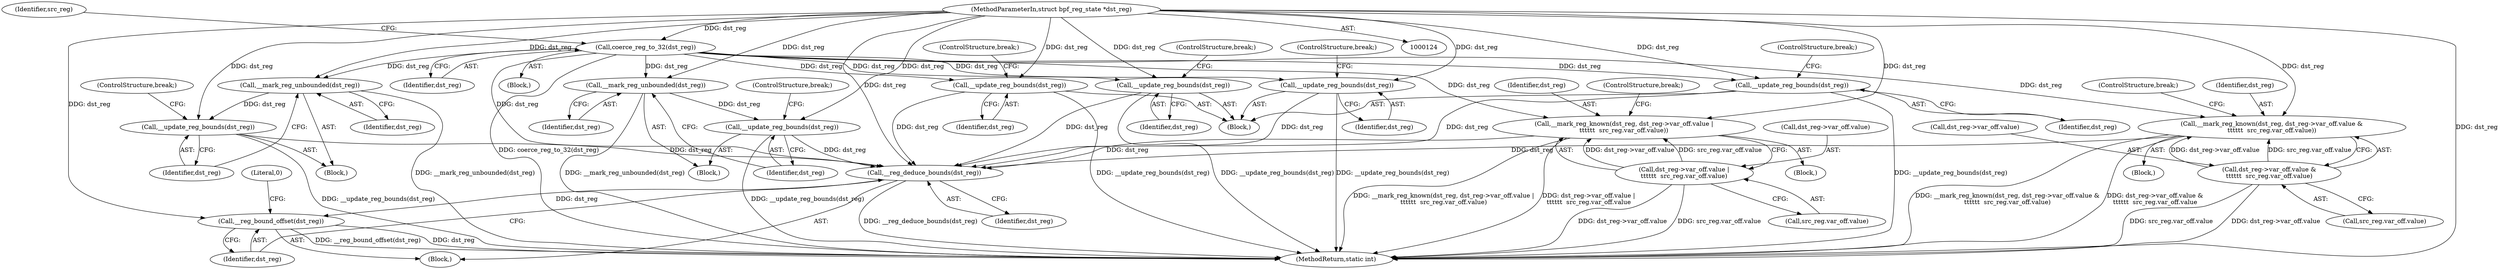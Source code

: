 digraph "0_linux_4374f256ce8182019353c0c639bb8d0695b4c941@pointer" {
"1000763" [label="(Call,__reg_deduce_bounds(dst_reg))"];
"1000454" [label="(Call,__mark_reg_known(dst_reg, dst_reg->var_off.value &\n\t\t\t\t\t\t  src_reg.var_off.value))"];
"1000156" [label="(Call,coerce_reg_to_32(dst_reg))"];
"1000127" [label="(MethodParameterIn,struct bpf_reg_state *dst_reg)"];
"1000456" [label="(Call,dst_reg->var_off.value &\n\t\t\t\t\t\t  src_reg.var_off.value)"];
"1000629" [label="(Call,__update_reg_bounds(dst_reg))"];
"1000401" [label="(Call,__update_reg_bounds(dst_reg))"];
"1000399" [label="(Call,__mark_reg_unbounded(dst_reg))"];
"1000752" [label="(Call,__update_reg_bounds(dst_reg))"];
"1000543" [label="(Call,__mark_reg_known(dst_reg, dst_reg->var_off.value |\n\t\t\t\t\t\t  src_reg.var_off.value))"];
"1000545" [label="(Call,dst_reg->var_off.value |\n\t\t\t\t\t\t  src_reg.var_off.value)"];
"1000697" [label="(Call,__update_reg_bounds(dst_reg))"];
"1000534" [label="(Call,__update_reg_bounds(dst_reg))"];
"1000385" [label="(Call,__update_reg_bounds(dst_reg))"];
"1000383" [label="(Call,__mark_reg_unbounded(dst_reg))"];
"1000765" [label="(Call,__reg_bound_offset(dst_reg))"];
"1000697" [label="(Call,__update_reg_bounds(dst_reg))"];
"1000160" [label="(Identifier,src_reg)"];
"1000630" [label="(Identifier,dst_reg)"];
"1000543" [label="(Call,__mark_reg_known(dst_reg, dst_reg->var_off.value |\n\t\t\t\t\t\t  src_reg.var_off.value))"];
"1000454" [label="(Call,__mark_reg_known(dst_reg, dst_reg->var_off.value &\n\t\t\t\t\t\t  src_reg.var_off.value))"];
"1000401" [label="(Call,__update_reg_bounds(dst_reg))"];
"1000157" [label="(Identifier,dst_reg)"];
"1000403" [label="(ControlStructure,break;)"];
"1000382" [label="(Block,)"];
"1000129" [label="(Block,)"];
"1000457" [label="(Call,dst_reg->var_off.value)"];
"1000768" [label="(Literal,0)"];
"1000156" [label="(Call,coerce_reg_to_32(dst_reg))"];
"1000765" [label="(Call,__reg_bound_offset(dst_reg))"];
"1000546" [label="(Call,dst_reg->var_off.value)"];
"1000384" [label="(Identifier,dst_reg)"];
"1000386" [label="(Identifier,dst_reg)"];
"1000753" [label="(Identifier,dst_reg)"];
"1000127" [label="(MethodParameterIn,struct bpf_reg_state *dst_reg)"];
"1000155" [label="(Block,)"];
"1000754" [label="(ControlStructure,break;)"];
"1000542" [label="(Block,)"];
"1000402" [label="(Identifier,dst_reg)"];
"1000536" [label="(ControlStructure,break;)"];
"1000535" [label="(Identifier,dst_reg)"];
"1000456" [label="(Call,dst_reg->var_off.value &\n\t\t\t\t\t\t  src_reg.var_off.value)"];
"1000383" [label="(Call,__mark_reg_unbounded(dst_reg))"];
"1000545" [label="(Call,dst_reg->var_off.value |\n\t\t\t\t\t\t  src_reg.var_off.value)"];
"1000556" [label="(ControlStructure,break;)"];
"1000698" [label="(Identifier,dst_reg)"];
"1000699" [label="(ControlStructure,break;)"];
"1000398" [label="(Block,)"];
"1000763" [label="(Call,__reg_deduce_bounds(dst_reg))"];
"1000385" [label="(Call,__update_reg_bounds(dst_reg))"];
"1000195" [label="(Block,)"];
"1000769" [label="(MethodReturn,static int)"];
"1000631" [label="(ControlStructure,break;)"];
"1000752" [label="(Call,__update_reg_bounds(dst_reg))"];
"1000467" [label="(ControlStructure,break;)"];
"1000462" [label="(Call,src_reg.var_off.value)"];
"1000399" [label="(Call,__mark_reg_unbounded(dst_reg))"];
"1000544" [label="(Identifier,dst_reg)"];
"1000400" [label="(Identifier,dst_reg)"];
"1000453" [label="(Block,)"];
"1000534" [label="(Call,__update_reg_bounds(dst_reg))"];
"1000551" [label="(Call,src_reg.var_off.value)"];
"1000629" [label="(Call,__update_reg_bounds(dst_reg))"];
"1000387" [label="(ControlStructure,break;)"];
"1000764" [label="(Identifier,dst_reg)"];
"1000455" [label="(Identifier,dst_reg)"];
"1000766" [label="(Identifier,dst_reg)"];
"1000763" -> "1000129"  [label="AST: "];
"1000763" -> "1000764"  [label="CFG: "];
"1000764" -> "1000763"  [label="AST: "];
"1000766" -> "1000763"  [label="CFG: "];
"1000763" -> "1000769"  [label="DDG: __reg_deduce_bounds(dst_reg)"];
"1000454" -> "1000763"  [label="DDG: dst_reg"];
"1000629" -> "1000763"  [label="DDG: dst_reg"];
"1000156" -> "1000763"  [label="DDG: dst_reg"];
"1000401" -> "1000763"  [label="DDG: dst_reg"];
"1000752" -> "1000763"  [label="DDG: dst_reg"];
"1000543" -> "1000763"  [label="DDG: dst_reg"];
"1000697" -> "1000763"  [label="DDG: dst_reg"];
"1000534" -> "1000763"  [label="DDG: dst_reg"];
"1000385" -> "1000763"  [label="DDG: dst_reg"];
"1000127" -> "1000763"  [label="DDG: dst_reg"];
"1000763" -> "1000765"  [label="DDG: dst_reg"];
"1000454" -> "1000453"  [label="AST: "];
"1000454" -> "1000456"  [label="CFG: "];
"1000455" -> "1000454"  [label="AST: "];
"1000456" -> "1000454"  [label="AST: "];
"1000467" -> "1000454"  [label="CFG: "];
"1000454" -> "1000769"  [label="DDG: __mark_reg_known(dst_reg, dst_reg->var_off.value &\n\t\t\t\t\t\t  src_reg.var_off.value)"];
"1000454" -> "1000769"  [label="DDG: dst_reg->var_off.value &\n\t\t\t\t\t\t  src_reg.var_off.value"];
"1000156" -> "1000454"  [label="DDG: dst_reg"];
"1000127" -> "1000454"  [label="DDG: dst_reg"];
"1000456" -> "1000454"  [label="DDG: dst_reg->var_off.value"];
"1000456" -> "1000454"  [label="DDG: src_reg.var_off.value"];
"1000156" -> "1000155"  [label="AST: "];
"1000156" -> "1000157"  [label="CFG: "];
"1000157" -> "1000156"  [label="AST: "];
"1000160" -> "1000156"  [label="CFG: "];
"1000156" -> "1000769"  [label="DDG: coerce_reg_to_32(dst_reg)"];
"1000127" -> "1000156"  [label="DDG: dst_reg"];
"1000156" -> "1000383"  [label="DDG: dst_reg"];
"1000156" -> "1000399"  [label="DDG: dst_reg"];
"1000156" -> "1000534"  [label="DDG: dst_reg"];
"1000156" -> "1000543"  [label="DDG: dst_reg"];
"1000156" -> "1000629"  [label="DDG: dst_reg"];
"1000156" -> "1000697"  [label="DDG: dst_reg"];
"1000156" -> "1000752"  [label="DDG: dst_reg"];
"1000127" -> "1000124"  [label="AST: "];
"1000127" -> "1000769"  [label="DDG: dst_reg"];
"1000127" -> "1000383"  [label="DDG: dst_reg"];
"1000127" -> "1000385"  [label="DDG: dst_reg"];
"1000127" -> "1000399"  [label="DDG: dst_reg"];
"1000127" -> "1000401"  [label="DDG: dst_reg"];
"1000127" -> "1000534"  [label="DDG: dst_reg"];
"1000127" -> "1000543"  [label="DDG: dst_reg"];
"1000127" -> "1000629"  [label="DDG: dst_reg"];
"1000127" -> "1000697"  [label="DDG: dst_reg"];
"1000127" -> "1000752"  [label="DDG: dst_reg"];
"1000127" -> "1000765"  [label="DDG: dst_reg"];
"1000456" -> "1000462"  [label="CFG: "];
"1000457" -> "1000456"  [label="AST: "];
"1000462" -> "1000456"  [label="AST: "];
"1000456" -> "1000769"  [label="DDG: dst_reg->var_off.value"];
"1000456" -> "1000769"  [label="DDG: src_reg.var_off.value"];
"1000629" -> "1000195"  [label="AST: "];
"1000629" -> "1000630"  [label="CFG: "];
"1000630" -> "1000629"  [label="AST: "];
"1000631" -> "1000629"  [label="CFG: "];
"1000629" -> "1000769"  [label="DDG: __update_reg_bounds(dst_reg)"];
"1000401" -> "1000398"  [label="AST: "];
"1000401" -> "1000402"  [label="CFG: "];
"1000402" -> "1000401"  [label="AST: "];
"1000403" -> "1000401"  [label="CFG: "];
"1000401" -> "1000769"  [label="DDG: __update_reg_bounds(dst_reg)"];
"1000399" -> "1000401"  [label="DDG: dst_reg"];
"1000399" -> "1000398"  [label="AST: "];
"1000399" -> "1000400"  [label="CFG: "];
"1000400" -> "1000399"  [label="AST: "];
"1000402" -> "1000399"  [label="CFG: "];
"1000399" -> "1000769"  [label="DDG: __mark_reg_unbounded(dst_reg)"];
"1000752" -> "1000195"  [label="AST: "];
"1000752" -> "1000753"  [label="CFG: "];
"1000753" -> "1000752"  [label="AST: "];
"1000754" -> "1000752"  [label="CFG: "];
"1000752" -> "1000769"  [label="DDG: __update_reg_bounds(dst_reg)"];
"1000543" -> "1000542"  [label="AST: "];
"1000543" -> "1000545"  [label="CFG: "];
"1000544" -> "1000543"  [label="AST: "];
"1000545" -> "1000543"  [label="AST: "];
"1000556" -> "1000543"  [label="CFG: "];
"1000543" -> "1000769"  [label="DDG: __mark_reg_known(dst_reg, dst_reg->var_off.value |\n\t\t\t\t\t\t  src_reg.var_off.value)"];
"1000543" -> "1000769"  [label="DDG: dst_reg->var_off.value |\n\t\t\t\t\t\t  src_reg.var_off.value"];
"1000545" -> "1000543"  [label="DDG: dst_reg->var_off.value"];
"1000545" -> "1000543"  [label="DDG: src_reg.var_off.value"];
"1000545" -> "1000551"  [label="CFG: "];
"1000546" -> "1000545"  [label="AST: "];
"1000551" -> "1000545"  [label="AST: "];
"1000545" -> "1000769"  [label="DDG: dst_reg->var_off.value"];
"1000545" -> "1000769"  [label="DDG: src_reg.var_off.value"];
"1000697" -> "1000195"  [label="AST: "];
"1000697" -> "1000698"  [label="CFG: "];
"1000698" -> "1000697"  [label="AST: "];
"1000699" -> "1000697"  [label="CFG: "];
"1000697" -> "1000769"  [label="DDG: __update_reg_bounds(dst_reg)"];
"1000534" -> "1000195"  [label="AST: "];
"1000534" -> "1000535"  [label="CFG: "];
"1000535" -> "1000534"  [label="AST: "];
"1000536" -> "1000534"  [label="CFG: "];
"1000534" -> "1000769"  [label="DDG: __update_reg_bounds(dst_reg)"];
"1000385" -> "1000382"  [label="AST: "];
"1000385" -> "1000386"  [label="CFG: "];
"1000386" -> "1000385"  [label="AST: "];
"1000387" -> "1000385"  [label="CFG: "];
"1000385" -> "1000769"  [label="DDG: __update_reg_bounds(dst_reg)"];
"1000383" -> "1000385"  [label="DDG: dst_reg"];
"1000383" -> "1000382"  [label="AST: "];
"1000383" -> "1000384"  [label="CFG: "];
"1000384" -> "1000383"  [label="AST: "];
"1000386" -> "1000383"  [label="CFG: "];
"1000383" -> "1000769"  [label="DDG: __mark_reg_unbounded(dst_reg)"];
"1000765" -> "1000129"  [label="AST: "];
"1000765" -> "1000766"  [label="CFG: "];
"1000766" -> "1000765"  [label="AST: "];
"1000768" -> "1000765"  [label="CFG: "];
"1000765" -> "1000769"  [label="DDG: dst_reg"];
"1000765" -> "1000769"  [label="DDG: __reg_bound_offset(dst_reg)"];
}
